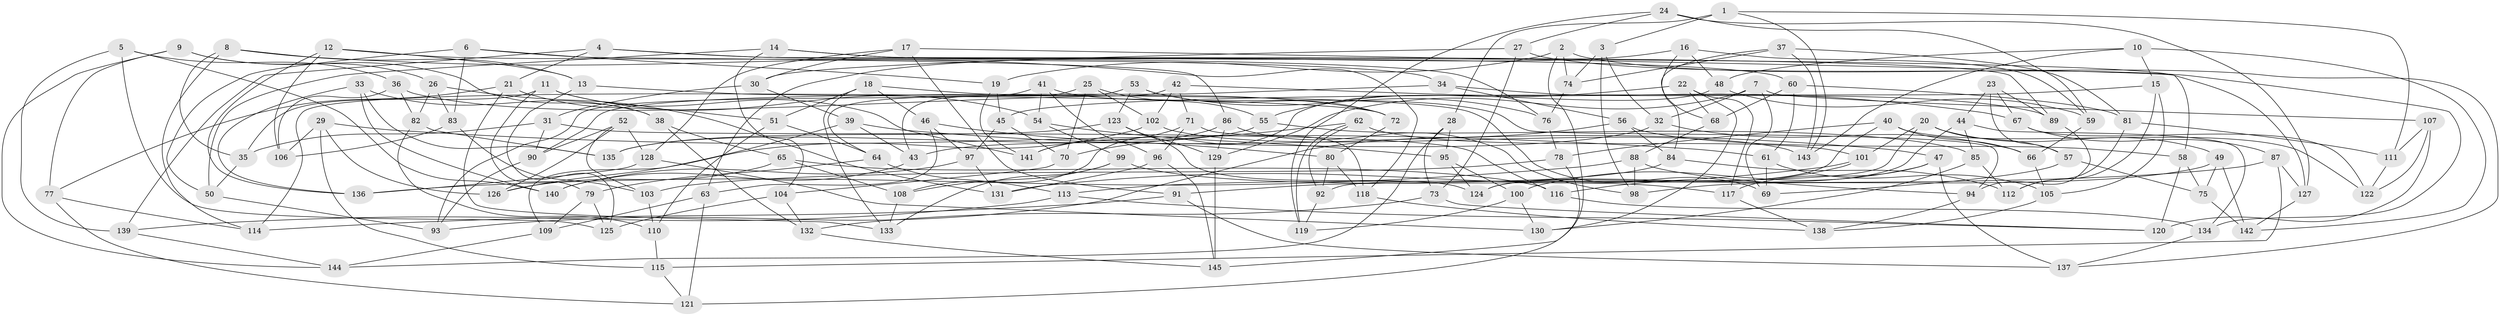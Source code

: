 // Generated by graph-tools (version 1.1) at 2025/26/03/09/25 03:26:50]
// undirected, 145 vertices, 290 edges
graph export_dot {
graph [start="1"]
  node [color=gray90,style=filled];
  1;
  2;
  3;
  4;
  5;
  6;
  7;
  8;
  9;
  10;
  11;
  12;
  13;
  14;
  15;
  16;
  17;
  18;
  19;
  20;
  21;
  22;
  23;
  24;
  25;
  26;
  27;
  28;
  29;
  30;
  31;
  32;
  33;
  34;
  35;
  36;
  37;
  38;
  39;
  40;
  41;
  42;
  43;
  44;
  45;
  46;
  47;
  48;
  49;
  50;
  51;
  52;
  53;
  54;
  55;
  56;
  57;
  58;
  59;
  60;
  61;
  62;
  63;
  64;
  65;
  66;
  67;
  68;
  69;
  70;
  71;
  72;
  73;
  74;
  75;
  76;
  77;
  78;
  79;
  80;
  81;
  82;
  83;
  84;
  85;
  86;
  87;
  88;
  89;
  90;
  91;
  92;
  93;
  94;
  95;
  96;
  97;
  98;
  99;
  100;
  101;
  102;
  103;
  104;
  105;
  106;
  107;
  108;
  109;
  110;
  111;
  112;
  113;
  114;
  115;
  116;
  117;
  118;
  119;
  120;
  121;
  122;
  123;
  124;
  125;
  126;
  127;
  128;
  129;
  130;
  131;
  132;
  133;
  134;
  135;
  136;
  137;
  138;
  139;
  140;
  141;
  142;
  143;
  144;
  145;
  1 -- 143;
  1 -- 111;
  1 -- 28;
  1 -- 3;
  2 -- 137;
  2 -- 19;
  2 -- 74;
  2 -- 145;
  3 -- 32;
  3 -- 98;
  3 -- 74;
  4 -- 139;
  4 -- 127;
  4 -- 76;
  4 -- 21;
  5 -- 139;
  5 -- 36;
  5 -- 140;
  5 -- 125;
  6 -- 50;
  6 -- 86;
  6 -- 19;
  6 -- 83;
  7 -- 129;
  7 -- 32;
  7 -- 107;
  7 -- 69;
  8 -- 114;
  8 -- 118;
  8 -- 35;
  8 -- 13;
  9 -- 26;
  9 -- 77;
  9 -- 144;
  9 -- 38;
  10 -- 48;
  10 -- 143;
  10 -- 142;
  10 -- 15;
  11 -- 79;
  11 -- 54;
  11 -- 35;
  11 -- 141;
  12 -- 34;
  12 -- 136;
  12 -- 13;
  12 -- 106;
  13 -- 72;
  13 -- 125;
  14 -- 50;
  14 -- 60;
  14 -- 89;
  14 -- 104;
  15 -- 112;
  15 -- 45;
  15 -- 105;
  16 -- 48;
  16 -- 68;
  16 -- 59;
  16 -- 63;
  17 -- 30;
  17 -- 91;
  17 -- 128;
  17 -- 58;
  18 -- 69;
  18 -- 46;
  18 -- 133;
  18 -- 51;
  19 -- 45;
  19 -- 141;
  20 -- 57;
  20 -- 92;
  20 -- 49;
  20 -- 101;
  21 -- 133;
  21 -- 51;
  21 -- 77;
  22 -- 55;
  22 -- 130;
  22 -- 117;
  22 -- 68;
  23 -- 89;
  23 -- 57;
  23 -- 67;
  23 -- 44;
  24 -- 119;
  24 -- 27;
  24 -- 59;
  24 -- 127;
  25 -- 70;
  25 -- 43;
  25 -- 102;
  25 -- 55;
  26 -- 83;
  26 -- 131;
  26 -- 82;
  27 -- 134;
  27 -- 30;
  27 -- 73;
  28 -- 73;
  28 -- 95;
  28 -- 144;
  29 -- 115;
  29 -- 126;
  29 -- 61;
  29 -- 106;
  30 -- 39;
  30 -- 31;
  31 -- 116;
  31 -- 35;
  31 -- 90;
  32 -- 43;
  32 -- 66;
  33 -- 38;
  33 -- 140;
  33 -- 135;
  33 -- 136;
  34 -- 89;
  34 -- 90;
  34 -- 56;
  35 -- 50;
  36 -- 106;
  36 -- 82;
  36 -- 72;
  37 -- 81;
  37 -- 143;
  37 -- 84;
  37 -- 74;
  38 -- 132;
  38 -- 65;
  39 -- 109;
  39 -- 43;
  39 -- 47;
  40 -- 124;
  40 -- 66;
  40 -- 122;
  40 -- 78;
  41 -- 93;
  41 -- 94;
  41 -- 54;
  41 -- 96;
  42 -- 102;
  42 -- 71;
  42 -- 67;
  42 -- 64;
  43 -- 140;
  44 -- 85;
  44 -- 124;
  44 -- 134;
  45 -- 97;
  45 -- 70;
  46 -- 97;
  46 -- 63;
  46 -- 80;
  47 -- 137;
  47 -- 100;
  47 -- 117;
  48 -- 59;
  48 -- 108;
  49 -- 98;
  49 -- 142;
  49 -- 75;
  50 -- 93;
  51 -- 110;
  51 -- 64;
  52 -- 90;
  52 -- 103;
  52 -- 128;
  52 -- 126;
  53 -- 123;
  53 -- 114;
  53 -- 72;
  53 -- 76;
  54 -- 99;
  54 -- 95;
  55 -- 135;
  55 -- 85;
  56 -- 58;
  56 -- 93;
  56 -- 84;
  57 -- 69;
  57 -- 75;
  58 -- 75;
  58 -- 120;
  59 -- 66;
  60 -- 81;
  60 -- 61;
  60 -- 68;
  61 -- 105;
  61 -- 69;
  62 -- 119;
  62 -- 92;
  62 -- 70;
  62 -- 101;
  63 -- 121;
  63 -- 109;
  64 -- 79;
  64 -- 113;
  65 -- 108;
  65 -- 126;
  65 -- 116;
  66 -- 105;
  67 -- 87;
  67 -- 122;
  68 -- 88;
  70 -- 104;
  71 -- 96;
  71 -- 141;
  71 -- 118;
  72 -- 80;
  73 -- 120;
  73 -- 132;
  74 -- 76;
  75 -- 142;
  76 -- 78;
  77 -- 121;
  77 -- 114;
  78 -- 121;
  78 -- 103;
  79 -- 125;
  79 -- 109;
  80 -- 118;
  80 -- 92;
  81 -- 111;
  81 -- 112;
  82 -- 135;
  82 -- 110;
  83 -- 106;
  83 -- 103;
  84 -- 91;
  84 -- 112;
  85 -- 130;
  85 -- 112;
  86 -- 98;
  86 -- 141;
  86 -- 129;
  87 -- 127;
  87 -- 113;
  87 -- 115;
  88 -- 136;
  88 -- 98;
  88 -- 94;
  89 -- 94;
  90 -- 93;
  91 -- 114;
  91 -- 137;
  92 -- 119;
  94 -- 138;
  95 -- 100;
  95 -- 124;
  96 -- 131;
  96 -- 145;
  97 -- 131;
  97 -- 140;
  99 -- 108;
  99 -- 133;
  99 -- 117;
  100 -- 119;
  100 -- 130;
  101 -- 116;
  101 -- 131;
  102 -- 126;
  102 -- 143;
  103 -- 110;
  104 -- 125;
  104 -- 132;
  105 -- 138;
  107 -- 122;
  107 -- 111;
  107 -- 120;
  108 -- 133;
  109 -- 144;
  110 -- 115;
  111 -- 122;
  113 -- 120;
  113 -- 139;
  115 -- 121;
  116 -- 134;
  117 -- 138;
  118 -- 138;
  123 -- 129;
  123 -- 135;
  123 -- 124;
  127 -- 142;
  128 -- 130;
  128 -- 136;
  129 -- 145;
  132 -- 145;
  134 -- 137;
  139 -- 144;
}
